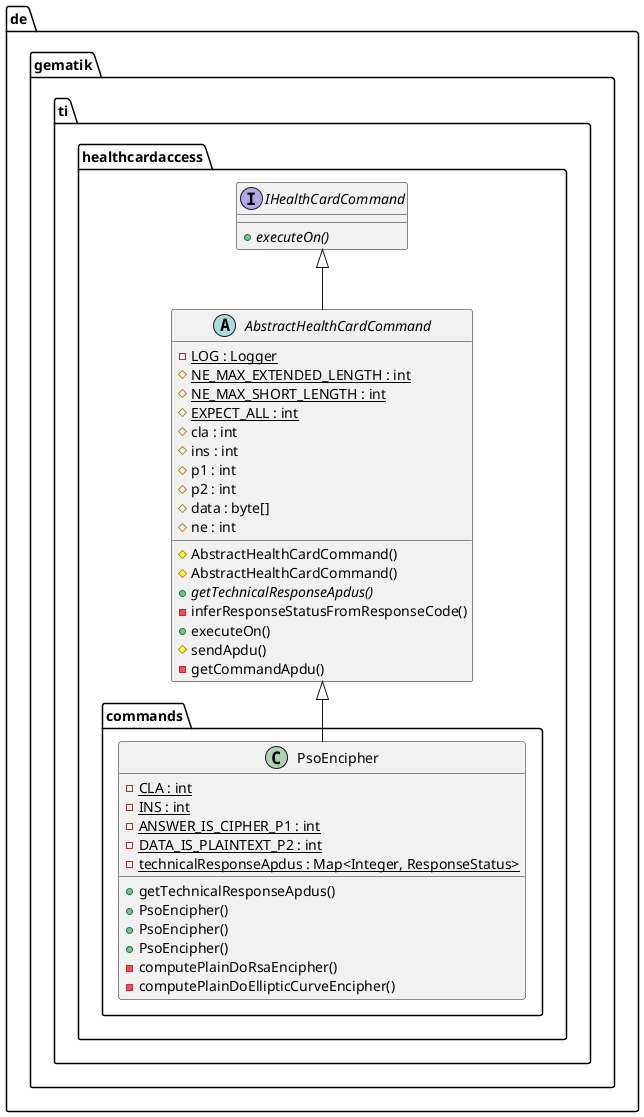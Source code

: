 @startuml

 package de.gematik.ti.healthcardaccess {
    interface IHealthCardCommand {
        {abstract} + executeOn()
    }
  }

 package de.gematik.ti.healthcardaccess {
    abstract class AbstractHealthCardCommand {
        {static} - LOG : Logger
        {static} # NE_MAX_EXTENDED_LENGTH : int
        {static} # NE_MAX_SHORT_LENGTH : int
        {static} # EXPECT_ALL : int
        # cla : int
        # ins : int
        # p1 : int
        # p2 : int
        # data : byte[]
        # ne : int
        # AbstractHealthCardCommand()
        # AbstractHealthCardCommand()
        {abstract} + getTechnicalResponseApdus()
        - inferResponseStatusFromResponseCode()
        + executeOn()
        # sendApdu()
        - getCommandApdu()
    }
  }

 package de.gematik.ti.healthcardaccess {
    package de.gematik.ti.healthcardaccess.commands {
      class PsoEncipher {
          {static} - CLA : int
          {static} - INS : int
          {static} - ANSWER_IS_CIPHER_P1 : int
          {static} - DATA_IS_PLAINTEXT_P2 : int
          {static} - technicalResponseApdus : Map<Integer, ResponseStatus>
          + getTechnicalResponseApdus()
          + PsoEncipher()
          + PsoEncipher()
          + PsoEncipher()
          - computePlainDoRsaEncipher()
          - computePlainDoEllipticCurveEncipher()
      }
    }
  }

  AbstractHealthCardCommand -up-|> IHealthCardCommand
  PsoEncipher -up-|> AbstractHealthCardCommand

@enduml